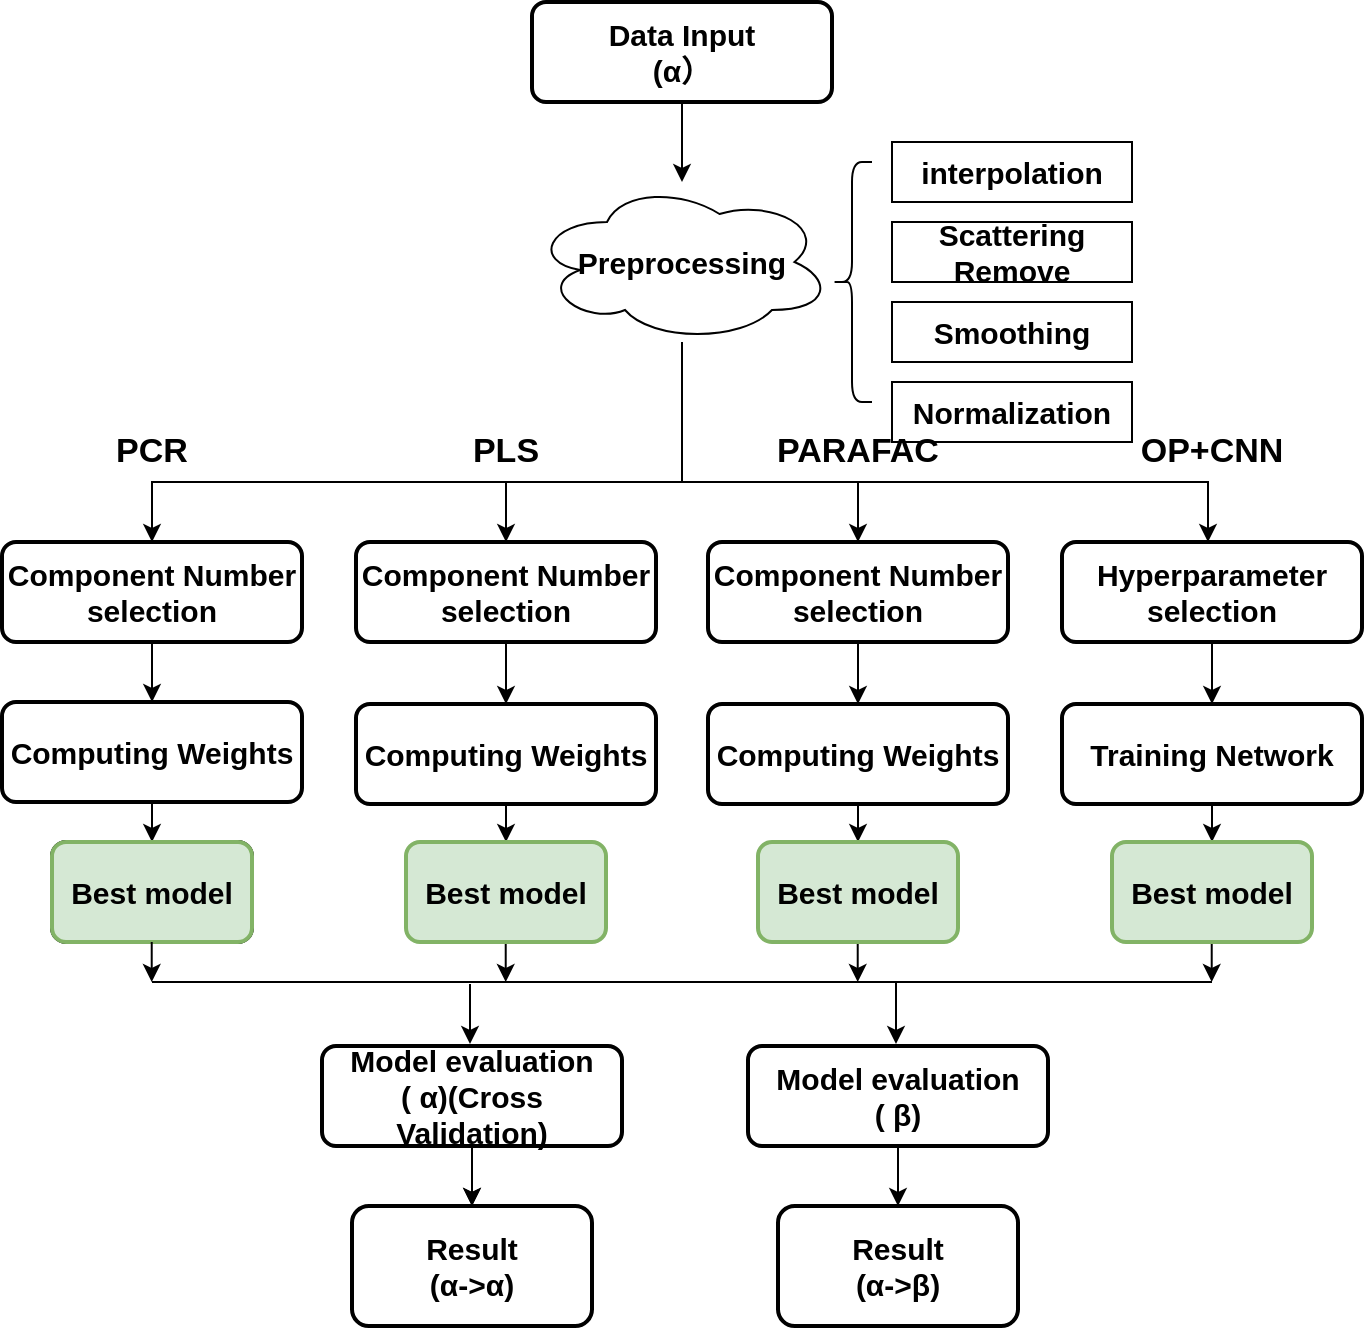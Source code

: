 <mxfile version="21.5.2" type="github">
  <diagram name="第 1 页" id="fnBkCTot6Ez0o81d7CIG">
    <mxGraphModel dx="1259" dy="695" grid="1" gridSize="10" guides="1" tooltips="1" connect="1" arrows="1" fold="1" page="1" pageScale="1" pageWidth="827" pageHeight="1169" math="0" shadow="0">
      <root>
        <mxCell id="0" />
        <mxCell id="1" parent="0" />
        <mxCell id="kYNa-zEm1gCkG2qr6x2S-17" value="" style="edgeStyle=orthogonalEdgeStyle;rounded=0;orthogonalLoop=1;jettySize=auto;html=1;fontSize=15;fontStyle=1" parent="1" source="kYNa-zEm1gCkG2qr6x2S-15" target="kYNa-zEm1gCkG2qr6x2S-16" edge="1">
          <mxGeometry relative="1" as="geometry" />
        </mxCell>
        <mxCell id="kYNa-zEm1gCkG2qr6x2S-15" value="Data Input&lt;br style=&quot;font-size: 15px;&quot;&gt;(α）" style="rounded=1;whiteSpace=wrap;html=1;absoluteArcSize=1;arcSize=14;strokeWidth=2;fontSize=15;fontStyle=1" parent="1" vertex="1">
          <mxGeometry x="330" y="80" width="150" height="50" as="geometry" />
        </mxCell>
        <mxCell id="kYNa-zEm1gCkG2qr6x2S-50" value="" style="edgeStyle=orthogonalEdgeStyle;rounded=0;orthogonalLoop=1;jettySize=auto;html=1;fontSize=15;fontStyle=1" parent="1" source="kYNa-zEm1gCkG2qr6x2S-16" target="kYNa-zEm1gCkG2qr6x2S-28" edge="1">
          <mxGeometry relative="1" as="geometry">
            <Array as="points">
              <mxPoint x="405" y="320" />
              <mxPoint x="493" y="320" />
            </Array>
          </mxGeometry>
        </mxCell>
        <mxCell id="kYNa-zEm1gCkG2qr6x2S-16" value="Preprocessing" style="ellipse;shape=cloud;whiteSpace=wrap;html=1;fontSize=15;fontStyle=1" parent="1" vertex="1">
          <mxGeometry x="330" y="170" width="150" height="80" as="geometry" />
        </mxCell>
        <mxCell id="kYNa-zEm1gCkG2qr6x2S-18" value="" style="shape=curlyBracket;whiteSpace=wrap;html=1;rounded=1;labelPosition=left;verticalLabelPosition=middle;align=right;verticalAlign=middle;fontSize=15;fontStyle=1" parent="1" vertex="1">
          <mxGeometry x="480" y="160" width="20" height="120" as="geometry" />
        </mxCell>
        <mxCell id="kYNa-zEm1gCkG2qr6x2S-19" value="interpolation" style="rounded=0;whiteSpace=wrap;html=1;fontSize=15;fontStyle=1" parent="1" vertex="1">
          <mxGeometry x="510" y="150" width="120" height="30" as="geometry" />
        </mxCell>
        <mxCell id="kYNa-zEm1gCkG2qr6x2S-20" value="Scattering Remove" style="rounded=0;whiteSpace=wrap;html=1;fontSize=15;fontStyle=1" parent="1" vertex="1">
          <mxGeometry x="510" y="190" width="120" height="30" as="geometry" />
        </mxCell>
        <mxCell id="kYNa-zEm1gCkG2qr6x2S-21" value="Normalization" style="rounded=0;whiteSpace=wrap;html=1;fontSize=15;fontStyle=1" parent="1" vertex="1">
          <mxGeometry x="510" y="270" width="120" height="30" as="geometry" />
        </mxCell>
        <mxCell id="kYNa-zEm1gCkG2qr6x2S-22" value="Smoothing" style="rounded=0;whiteSpace=wrap;html=1;fontSize=15;fontStyle=1" parent="1" vertex="1">
          <mxGeometry x="510" y="230" width="120" height="30" as="geometry" />
        </mxCell>
        <mxCell id="kYNa-zEm1gCkG2qr6x2S-31" value="" style="edgeStyle=orthogonalEdgeStyle;rounded=0;orthogonalLoop=1;jettySize=auto;html=1;fontSize=15;fontStyle=1" parent="1" source="kYNa-zEm1gCkG2qr6x2S-26" edge="1">
          <mxGeometry relative="1" as="geometry">
            <mxPoint x="140.034" y="430" as="targetPoint" />
          </mxGeometry>
        </mxCell>
        <mxCell id="kYNa-zEm1gCkG2qr6x2S-26" value="Component Number&lt;br style=&quot;font-size: 15px;&quot;&gt;selection" style="rounded=1;whiteSpace=wrap;html=1;absoluteArcSize=1;arcSize=14;strokeWidth=2;fontSize=15;fontStyle=1" parent="1" vertex="1">
          <mxGeometry x="65" y="350" width="150" height="50" as="geometry" />
        </mxCell>
        <mxCell id="kYNa-zEm1gCkG2qr6x2S-39" value="" style="edgeStyle=orthogonalEdgeStyle;rounded=0;orthogonalLoop=1;jettySize=auto;html=1;fontSize=15;fontStyle=1" parent="1" source="kYNa-zEm1gCkG2qr6x2S-27" target="kYNa-zEm1gCkG2qr6x2S-37" edge="1">
          <mxGeometry relative="1" as="geometry" />
        </mxCell>
        <mxCell id="kYNa-zEm1gCkG2qr6x2S-27" value="Component Number&lt;br style=&quot;border-color: var(--border-color); font-size: 15px;&quot;&gt;selection" style="rounded=1;whiteSpace=wrap;html=1;absoluteArcSize=1;arcSize=14;strokeWidth=2;fontSize=15;fontStyle=1" parent="1" vertex="1">
          <mxGeometry x="242" y="350" width="150" height="50" as="geometry" />
        </mxCell>
        <mxCell id="kYNa-zEm1gCkG2qr6x2S-41" value="" style="edgeStyle=orthogonalEdgeStyle;rounded=0;orthogonalLoop=1;jettySize=auto;html=1;fontSize=15;fontStyle=1" parent="1" source="kYNa-zEm1gCkG2qr6x2S-28" target="kYNa-zEm1gCkG2qr6x2S-40" edge="1">
          <mxGeometry relative="1" as="geometry" />
        </mxCell>
        <mxCell id="kYNa-zEm1gCkG2qr6x2S-28" value="Component Number&lt;br style=&quot;border-color: var(--border-color); font-size: 15px;&quot;&gt;selection" style="rounded=1;whiteSpace=wrap;html=1;absoluteArcSize=1;arcSize=14;strokeWidth=2;fontSize=15;fontStyle=1" parent="1" vertex="1">
          <mxGeometry x="418" y="350" width="150" height="50" as="geometry" />
        </mxCell>
        <mxCell id="kYNa-zEm1gCkG2qr6x2S-45" value="" style="edgeStyle=orthogonalEdgeStyle;rounded=0;orthogonalLoop=1;jettySize=auto;html=1;fontSize=15;fontStyle=1" parent="1" source="kYNa-zEm1gCkG2qr6x2S-29" target="kYNa-zEm1gCkG2qr6x2S-44" edge="1">
          <mxGeometry relative="1" as="geometry" />
        </mxCell>
        <mxCell id="kYNa-zEm1gCkG2qr6x2S-29" value="Hyperparameter&lt;br style=&quot;font-size: 15px;&quot;&gt;selection" style="rounded=1;whiteSpace=wrap;html=1;absoluteArcSize=1;arcSize=14;strokeWidth=2;fontSize=15;fontStyle=1" parent="1" vertex="1">
          <mxGeometry x="595" y="350" width="150" height="50" as="geometry" />
        </mxCell>
        <mxCell id="kYNa-zEm1gCkG2qr6x2S-59" value="" style="edgeStyle=orthogonalEdgeStyle;rounded=0;orthogonalLoop=1;jettySize=auto;html=1;fontSize=15;fontStyle=1" parent="1" source="kYNa-zEm1gCkG2qr6x2S-36" target="kYNa-zEm1gCkG2qr6x2S-47" edge="1">
          <mxGeometry relative="1" as="geometry" />
        </mxCell>
        <mxCell id="kYNa-zEm1gCkG2qr6x2S-36" value="Computing Weights" style="rounded=1;whiteSpace=wrap;html=1;absoluteArcSize=1;arcSize=14;strokeWidth=2;fontSize=15;fontStyle=1" parent="1" vertex="1">
          <mxGeometry x="65" y="430" width="150" height="50" as="geometry" />
        </mxCell>
        <mxCell id="kYNa-zEm1gCkG2qr6x2S-58" value="" style="edgeStyle=orthogonalEdgeStyle;rounded=0;orthogonalLoop=1;jettySize=auto;html=1;fontSize=15;fontStyle=1" parent="1" source="kYNa-zEm1gCkG2qr6x2S-37" target="kYNa-zEm1gCkG2qr6x2S-48" edge="1">
          <mxGeometry relative="1" as="geometry" />
        </mxCell>
        <mxCell id="kYNa-zEm1gCkG2qr6x2S-37" value="Computing Weights" style="rounded=1;whiteSpace=wrap;html=1;absoluteArcSize=1;arcSize=14;strokeWidth=2;fontSize=15;fontStyle=1" parent="1" vertex="1">
          <mxGeometry x="242" y="431" width="150" height="50" as="geometry" />
        </mxCell>
        <mxCell id="kYNa-zEm1gCkG2qr6x2S-57" value="" style="edgeStyle=orthogonalEdgeStyle;rounded=0;orthogonalLoop=1;jettySize=auto;html=1;fontSize=15;fontStyle=1" parent="1" source="kYNa-zEm1gCkG2qr6x2S-40" target="kYNa-zEm1gCkG2qr6x2S-49" edge="1">
          <mxGeometry relative="1" as="geometry" />
        </mxCell>
        <mxCell id="kYNa-zEm1gCkG2qr6x2S-40" value="Computing Weights" style="rounded=1;whiteSpace=wrap;html=1;absoluteArcSize=1;arcSize=14;strokeWidth=2;fontSize=15;fontStyle=1" parent="1" vertex="1">
          <mxGeometry x="418" y="431" width="150" height="50" as="geometry" />
        </mxCell>
        <mxCell id="kYNa-zEm1gCkG2qr6x2S-55" value="" style="edgeStyle=orthogonalEdgeStyle;rounded=0;orthogonalLoop=1;jettySize=auto;html=1;fontSize=15;fontStyle=1" parent="1" source="kYNa-zEm1gCkG2qr6x2S-44" target="kYNa-zEm1gCkG2qr6x2S-54" edge="1">
          <mxGeometry relative="1" as="geometry" />
        </mxCell>
        <mxCell id="kYNa-zEm1gCkG2qr6x2S-44" value="Training Network" style="rounded=1;whiteSpace=wrap;html=1;absoluteArcSize=1;arcSize=14;strokeWidth=2;fontSize=15;fontStyle=1" parent="1" vertex="1">
          <mxGeometry x="595" y="431" width="150" height="50" as="geometry" />
        </mxCell>
        <mxCell id="kYNa-zEm1gCkG2qr6x2S-47" value="Best model" style="rounded=1;whiteSpace=wrap;html=1;absoluteArcSize=1;arcSize=14;strokeWidth=2;fontSize=15;fontStyle=1" parent="1" vertex="1">
          <mxGeometry x="90" y="500" width="100" height="50" as="geometry" />
        </mxCell>
        <mxCell id="kYNa-zEm1gCkG2qr6x2S-48" value="Best model" style="rounded=1;whiteSpace=wrap;html=1;absoluteArcSize=1;arcSize=14;strokeWidth=2;fillColor=#d5e8d4;strokeColor=#82b366;fontSize=15;fontStyle=1" parent="1" vertex="1">
          <mxGeometry x="267" y="500" width="100" height="50" as="geometry" />
        </mxCell>
        <mxCell id="kYNa-zEm1gCkG2qr6x2S-49" value="Best model" style="rounded=1;whiteSpace=wrap;html=1;absoluteArcSize=1;arcSize=14;strokeWidth=2;fillColor=#d5e8d4;strokeColor=#82b366;fontSize=15;fontStyle=1" parent="1" vertex="1">
          <mxGeometry x="443" y="500" width="100" height="50" as="geometry" />
        </mxCell>
        <mxCell id="kYNa-zEm1gCkG2qr6x2S-51" value="" style="edgeStyle=orthogonalEdgeStyle;rounded=0;orthogonalLoop=1;jettySize=auto;html=1;fontSize=15;fontStyle=1" parent="1" edge="1">
          <mxGeometry relative="1" as="geometry">
            <mxPoint x="490" y="320" as="sourcePoint" />
            <mxPoint x="668" y="350" as="targetPoint" />
            <Array as="points">
              <mxPoint x="580" y="320" />
              <mxPoint x="668" y="320" />
            </Array>
          </mxGeometry>
        </mxCell>
        <mxCell id="kYNa-zEm1gCkG2qr6x2S-52" value="" style="edgeStyle=orthogonalEdgeStyle;rounded=0;orthogonalLoop=1;jettySize=auto;html=1;entryX=0.5;entryY=0;entryDx=0;entryDy=0;fontSize=15;fontStyle=1" parent="1" target="kYNa-zEm1gCkG2qr6x2S-26" edge="1">
          <mxGeometry relative="1" as="geometry">
            <mxPoint x="410" y="320" as="sourcePoint" />
            <mxPoint x="678" y="360" as="targetPoint" />
            <Array as="points">
              <mxPoint x="140" y="320" />
            </Array>
          </mxGeometry>
        </mxCell>
        <mxCell id="kYNa-zEm1gCkG2qr6x2S-53" value="" style="edgeStyle=orthogonalEdgeStyle;rounded=0;orthogonalLoop=1;jettySize=auto;html=1;entryX=0.5;entryY=0;entryDx=0;entryDy=0;fontSize=15;fontStyle=1" parent="1" target="kYNa-zEm1gCkG2qr6x2S-27" edge="1">
          <mxGeometry relative="1" as="geometry">
            <mxPoint x="410" y="320" as="sourcePoint" />
            <mxPoint x="503" y="360" as="targetPoint" />
            <Array as="points">
              <mxPoint x="317" y="320" />
            </Array>
          </mxGeometry>
        </mxCell>
        <mxCell id="kYNa-zEm1gCkG2qr6x2S-54" value="Best model" style="rounded=1;whiteSpace=wrap;html=1;absoluteArcSize=1;arcSize=14;strokeWidth=2;fillColor=#d5e8d4;strokeColor=#82b366;fontSize=15;fontStyle=1" parent="1" vertex="1">
          <mxGeometry x="620" y="500" width="100" height="50" as="geometry" />
        </mxCell>
        <mxCell id="kYNa-zEm1gCkG2qr6x2S-60" value="Best model" style="rounded=1;whiteSpace=wrap;html=1;absoluteArcSize=1;arcSize=14;strokeWidth=2;fillColor=#d5e8d4;strokeColor=#82b366;fontSize=15;fontStyle=1" parent="1" vertex="1">
          <mxGeometry x="90" y="500" width="100" height="50" as="geometry" />
        </mxCell>
        <mxCell id="kYNa-zEm1gCkG2qr6x2S-66" value="" style="edgeStyle=orthogonalEdgeStyle;rounded=0;orthogonalLoop=1;jettySize=auto;html=1;fontSize=15;fontStyle=1" parent="1" source="kYNa-zEm1gCkG2qr6x2S-61" target="kYNa-zEm1gCkG2qr6x2S-65" edge="1">
          <mxGeometry relative="1" as="geometry" />
        </mxCell>
        <mxCell id="kYNa-zEm1gCkG2qr6x2S-61" value="Model evaluation&lt;br style=&quot;font-size: 15px;&quot;&gt;(&amp;nbsp;β)" style="rounded=1;whiteSpace=wrap;html=1;absoluteArcSize=1;arcSize=14;strokeWidth=2;fontSize=15;fontStyle=1" parent="1" vertex="1">
          <mxGeometry x="438" y="602" width="150" height="50" as="geometry" />
        </mxCell>
        <mxCell id="kYNa-zEm1gCkG2qr6x2S-64" value="" style="edgeStyle=orthogonalEdgeStyle;rounded=0;orthogonalLoop=1;jettySize=auto;html=1;fontSize=15;fontStyle=1" parent="1" source="kYNa-zEm1gCkG2qr6x2S-62" target="kYNa-zEm1gCkG2qr6x2S-63" edge="1">
          <mxGeometry relative="1" as="geometry" />
        </mxCell>
        <mxCell id="kYNa-zEm1gCkG2qr6x2S-73" value="" style="edgeStyle=orthogonalEdgeStyle;rounded=0;orthogonalLoop=1;jettySize=auto;html=1;" parent="1" source="kYNa-zEm1gCkG2qr6x2S-62" target="kYNa-zEm1gCkG2qr6x2S-63" edge="1">
          <mxGeometry relative="1" as="geometry" />
        </mxCell>
        <mxCell id="kYNa-zEm1gCkG2qr6x2S-62" value="Model evaluation&lt;br style=&quot;font-size: 15px;&quot;&gt;( α)(Cross Validation)" style="rounded=1;whiteSpace=wrap;html=1;absoluteArcSize=1;arcSize=14;strokeWidth=2;fontSize=15;fontStyle=1" parent="1" vertex="1">
          <mxGeometry x="225" y="602" width="150" height="50" as="geometry" />
        </mxCell>
        <mxCell id="kYNa-zEm1gCkG2qr6x2S-63" value="Result&lt;br style=&quot;font-size: 15px;&quot;&gt;(α-&amp;gt;α)" style="whiteSpace=wrap;html=1;rounded=1;arcSize=14;strokeWidth=2;fontSize=15;fontStyle=1" parent="1" vertex="1">
          <mxGeometry x="240" y="682" width="120" height="60" as="geometry" />
        </mxCell>
        <mxCell id="kYNa-zEm1gCkG2qr6x2S-65" value="Result&lt;br style=&quot;font-size: 15px;&quot;&gt;(α-&amp;gt;β)" style="whiteSpace=wrap;html=1;rounded=1;arcSize=14;strokeWidth=2;fontSize=15;fontStyle=1" parent="1" vertex="1">
          <mxGeometry x="453" y="682" width="120" height="60" as="geometry" />
        </mxCell>
        <mxCell id="kYNa-zEm1gCkG2qr6x2S-67" value="" style="endArrow=none;html=1;rounded=0;" parent="1" edge="1">
          <mxGeometry width="50" height="50" relative="1" as="geometry">
            <mxPoint x="140" y="570" as="sourcePoint" />
            <mxPoint x="670" y="570" as="targetPoint" />
          </mxGeometry>
        </mxCell>
        <mxCell id="kYNa-zEm1gCkG2qr6x2S-69" value="" style="edgeStyle=orthogonalEdgeStyle;rounded=0;orthogonalLoop=1;jettySize=auto;html=1;fontSize=15;fontStyle=1" parent="1" edge="1">
          <mxGeometry relative="1" as="geometry">
            <mxPoint x="139.86" y="550" as="sourcePoint" />
            <mxPoint x="139.86" y="570" as="targetPoint" />
          </mxGeometry>
        </mxCell>
        <mxCell id="kYNa-zEm1gCkG2qr6x2S-70" value="" style="edgeStyle=orthogonalEdgeStyle;rounded=0;orthogonalLoop=1;jettySize=auto;html=1;fontSize=15;fontStyle=1" parent="1" edge="1">
          <mxGeometry relative="1" as="geometry">
            <mxPoint x="316.86" y="551" as="sourcePoint" />
            <mxPoint x="316.86" y="570" as="targetPoint" />
          </mxGeometry>
        </mxCell>
        <mxCell id="kYNa-zEm1gCkG2qr6x2S-71" value="" style="edgeStyle=orthogonalEdgeStyle;rounded=0;orthogonalLoop=1;jettySize=auto;html=1;fontSize=15;fontStyle=1" parent="1" edge="1">
          <mxGeometry relative="1" as="geometry">
            <mxPoint x="492.86" y="551" as="sourcePoint" />
            <mxPoint x="492.86" y="570" as="targetPoint" />
          </mxGeometry>
        </mxCell>
        <mxCell id="kYNa-zEm1gCkG2qr6x2S-72" value="" style="edgeStyle=orthogonalEdgeStyle;rounded=0;orthogonalLoop=1;jettySize=auto;html=1;fontSize=15;fontStyle=1" parent="1" edge="1">
          <mxGeometry relative="1" as="geometry">
            <mxPoint x="669.86" y="551" as="sourcePoint" />
            <mxPoint x="669.86" y="570" as="targetPoint" />
          </mxGeometry>
        </mxCell>
        <mxCell id="kYNa-zEm1gCkG2qr6x2S-74" value="" style="edgeStyle=orthogonalEdgeStyle;rounded=0;orthogonalLoop=1;jettySize=auto;html=1;fontSize=15;fontStyle=1" parent="1" edge="1">
          <mxGeometry relative="1" as="geometry">
            <mxPoint x="508" y="570" as="sourcePoint" />
            <mxPoint x="512" y="601" as="targetPoint" />
          </mxGeometry>
        </mxCell>
        <mxCell id="kYNa-zEm1gCkG2qr6x2S-75" value="" style="edgeStyle=orthogonalEdgeStyle;rounded=0;orthogonalLoop=1;jettySize=auto;html=1;" parent="1" edge="1">
          <mxGeometry relative="1" as="geometry">
            <mxPoint x="299" y="571" as="sourcePoint" />
            <mxPoint x="299" y="601" as="targetPoint" />
          </mxGeometry>
        </mxCell>
        <mxCell id="kYNa-zEm1gCkG2qr6x2S-76" value="&lt;b&gt;&lt;font style=&quot;font-size: 17px;&quot;&gt;PCR&lt;/font&gt;&lt;/b&gt;" style="text;html=1;strokeColor=none;fillColor=none;align=center;verticalAlign=middle;whiteSpace=wrap;rounded=0;" parent="1" vertex="1">
          <mxGeometry x="110" y="290" width="60" height="30" as="geometry" />
        </mxCell>
        <mxCell id="kYNa-zEm1gCkG2qr6x2S-77" value="&lt;span style=&quot;font-size: 17px;&quot;&gt;&lt;b&gt;PLS&lt;br&gt;&lt;/b&gt;&lt;/span&gt;" style="text;html=1;strokeColor=none;fillColor=none;align=center;verticalAlign=middle;whiteSpace=wrap;rounded=0;" parent="1" vertex="1">
          <mxGeometry x="287" y="290" width="60" height="30" as="geometry" />
        </mxCell>
        <mxCell id="kYNa-zEm1gCkG2qr6x2S-78" value="&lt;span style=&quot;font-size: 17px;&quot;&gt;&lt;b&gt;PARAFAC&lt;br&gt;&lt;/b&gt;&lt;/span&gt;" style="text;html=1;strokeColor=none;fillColor=none;align=center;verticalAlign=middle;whiteSpace=wrap;rounded=0;" parent="1" vertex="1">
          <mxGeometry x="463" y="290" width="60" height="30" as="geometry" />
        </mxCell>
        <mxCell id="kYNa-zEm1gCkG2qr6x2S-79" value="&lt;span style=&quot;font-size: 17px;&quot;&gt;&lt;b&gt;OP+CNN&lt;br&gt;&lt;/b&gt;&lt;/span&gt;" style="text;html=1;strokeColor=none;fillColor=none;align=center;verticalAlign=middle;whiteSpace=wrap;rounded=0;" parent="1" vertex="1">
          <mxGeometry x="640" y="290" width="60" height="30" as="geometry" />
        </mxCell>
      </root>
    </mxGraphModel>
  </diagram>
</mxfile>
